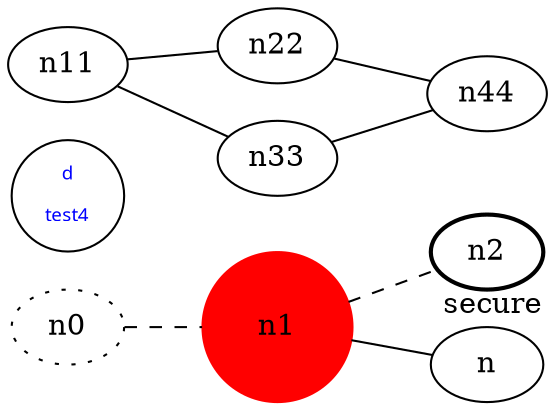 graph test4 {
	rankdir=LR;
	fontcolor=blue; /* c0; c1; c0 -- c1 */
	n0 [style=dotted, fillcolor="#123456"]; // c2; c3; c2 -- c3
	n1 [height=1, width=1, color=red, style=filled];
	n2 [style=bold, xlabel="secure"];
	n0 -- n1 -- n2[style=dashed];
	n1 -- n-1 [fontname="comic sans", label="d\n\l\G", fontcolor=blue, fontsize=9];
	n11 -- n22;
	n11 -- n33;
	n22 -- n44;
	n33 -- n44;
}
